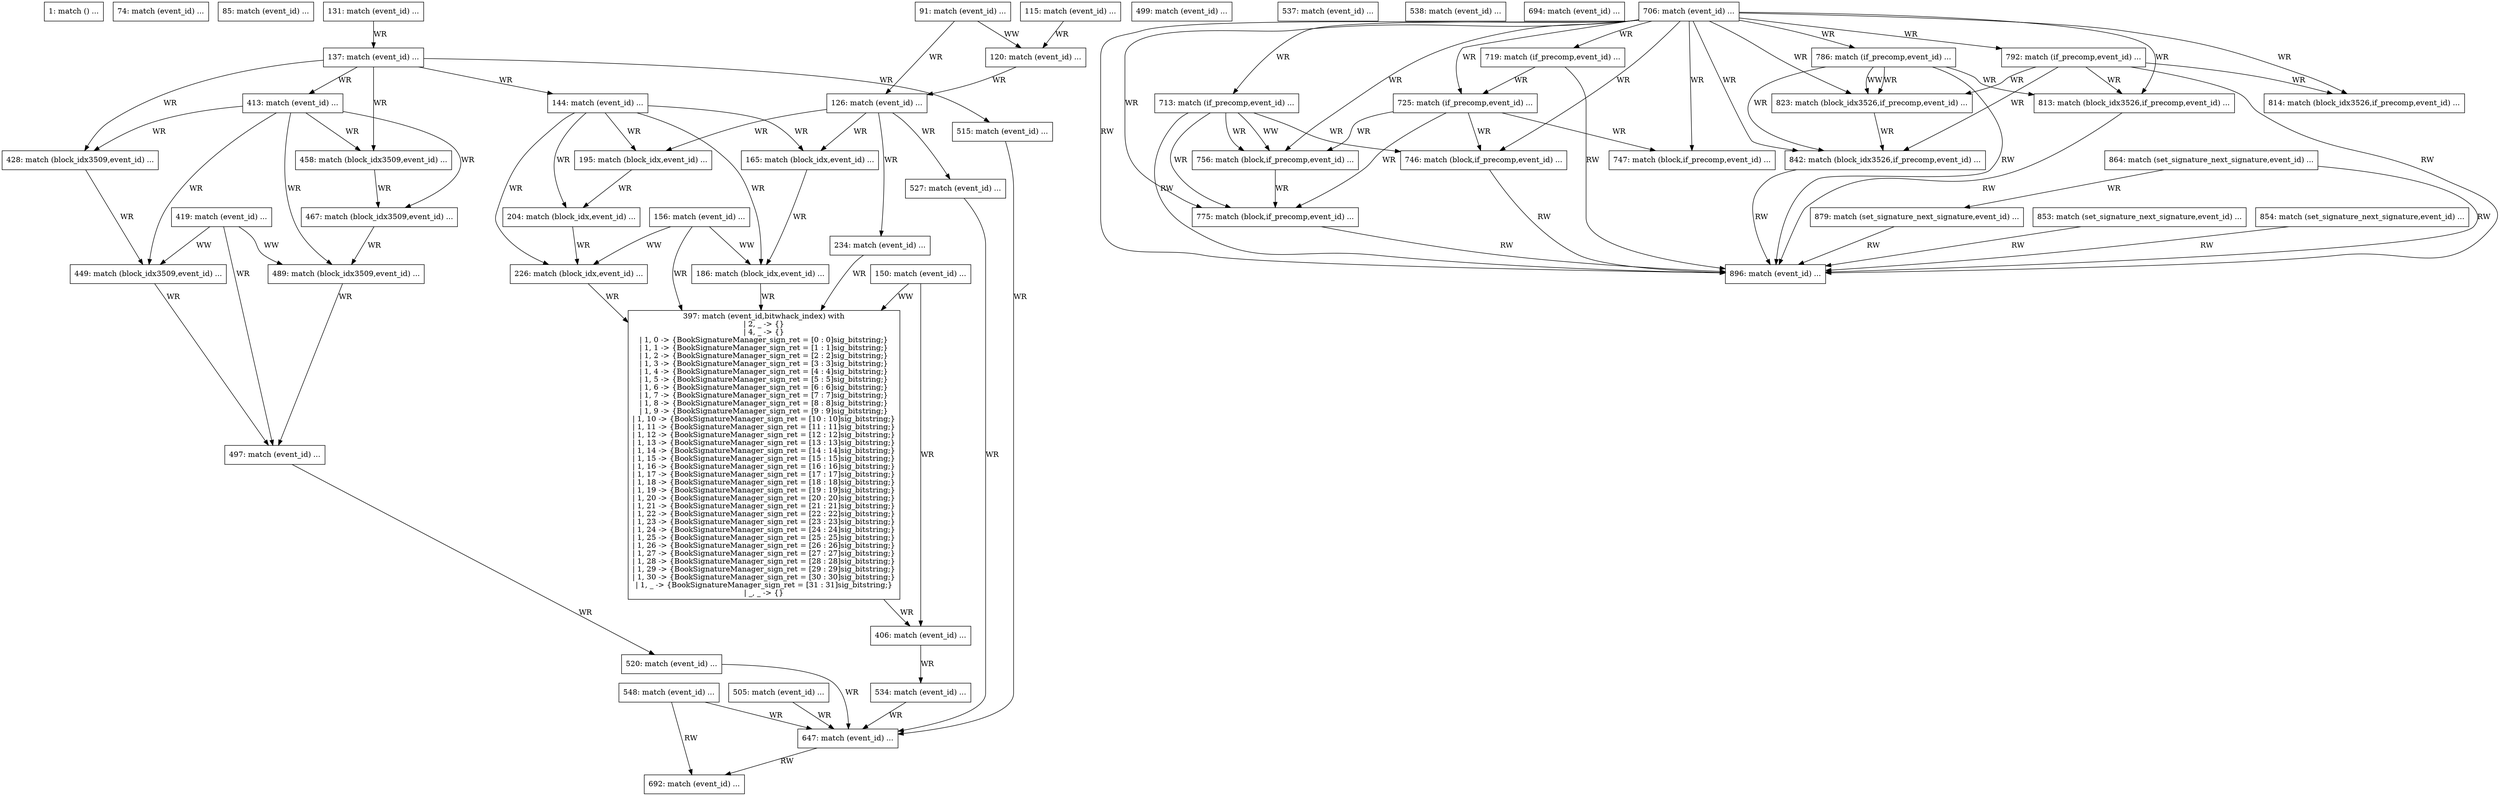 digraph G {
  "1: match () ...
" [shape=box, ];
  "74: match (event_id) ...
" [shape=box, ];
  "85: match (event_id) ...
" [shape=box, ];
  "91: match (event_id) ...
" [shape=box, ];
  "115: match (event_id) ...
" [shape=box, ];
  "120: match (event_id) ...
" [shape=box, ];
  "126: match (event_id) ...
" [shape=box, ];
  "131: match (event_id) ...
" [shape=box, ];
  "137: match (event_id) ...
" [shape=box, ];
  "144: match (event_id) ...
" [shape=box, ];
  "150: match (event_id) ...
" [shape=box, ];
  "156: match (event_id) ...
" [shape=box, ];
  "165: match (block_idx,event_id) ...
" [shape=box, ];
  "186: match (block_idx,event_id) ...
" [shape=box, ];
  "195: match (block_idx,event_id) ...
" [shape=box, ];
  "204: match (block_idx,event_id) ...
" [shape=box, ];
  "226: match (block_idx,event_id) ...
" [shape=box, ];
  "234: match (event_id) ...
" [shape=box, ];
  "397: match (event_id,bitwhack_index) with
| 2, _ -> {}
| 4, _ -> {}
| 1, 0 -> {BookSignatureManager_sign_ret = [0 : 0]sig_bitstring;}
| 1, 1 -> {BookSignatureManager_sign_ret = [1 : 1]sig_bitstring;}
| 1, 2 -> {BookSignatureManager_sign_ret = [2 : 2]sig_bitstring;}
| 1, 3 -> {BookSignatureManager_sign_ret = [3 : 3]sig_bitstring;}
| 1, 4 -> {BookSignatureManager_sign_ret = [4 : 4]sig_bitstring;}
| 1, 5 -> {BookSignatureManager_sign_ret = [5 : 5]sig_bitstring;}
| 1, 6 -> {BookSignatureManager_sign_ret = [6 : 6]sig_bitstring;}
| 1, 7 -> {BookSignatureManager_sign_ret = [7 : 7]sig_bitstring;}
| 1, 8 -> {BookSignatureManager_sign_ret = [8 : 8]sig_bitstring;}
| 1, 9 -> {BookSignatureManager_sign_ret = [9 : 9]sig_bitstring;}
| 1, 10 -> {BookSignatureManager_sign_ret = [10 : 10]sig_bitstring;}
| 1, 11 -> {BookSignatureManager_sign_ret = [11 : 11]sig_bitstring;}
| 1, 12 -> {BookSignatureManager_sign_ret = [12 : 12]sig_bitstring;}
| 1, 13 -> {BookSignatureManager_sign_ret = [13 : 13]sig_bitstring;}
| 1, 14 -> {BookSignatureManager_sign_ret = [14 : 14]sig_bitstring;}
| 1, 15 -> {BookSignatureManager_sign_ret = [15 : 15]sig_bitstring;}
| 1, 16 -> {BookSignatureManager_sign_ret = [16 : 16]sig_bitstring;}
| 1, 17 -> {BookSignatureManager_sign_ret = [17 : 17]sig_bitstring;}
| 1, 18 -> {BookSignatureManager_sign_ret = [18 : 18]sig_bitstring;}
| 1, 19 -> {BookSignatureManager_sign_ret = [19 : 19]sig_bitstring;}
| 1, 20 -> {BookSignatureManager_sign_ret = [20 : 20]sig_bitstring;}
| 1, 21 -> {BookSignatureManager_sign_ret = [21 : 21]sig_bitstring;}
| 1, 22 -> {BookSignatureManager_sign_ret = [22 : 22]sig_bitstring;}
| 1, 23 -> {BookSignatureManager_sign_ret = [23 : 23]sig_bitstring;}
| 1, 24 -> {BookSignatureManager_sign_ret = [24 : 24]sig_bitstring;}
| 1, 25 -> {BookSignatureManager_sign_ret = [25 : 25]sig_bitstring;}
| 1, 26 -> {BookSignatureManager_sign_ret = [26 : 26]sig_bitstring;}
| 1, 27 -> {BookSignatureManager_sign_ret = [27 : 27]sig_bitstring;}
| 1, 28 -> {BookSignatureManager_sign_ret = [28 : 28]sig_bitstring;}
| 1, 29 -> {BookSignatureManager_sign_ret = [29 : 29]sig_bitstring;}
| 1, 30 -> {BookSignatureManager_sign_ret = [30 : 30]sig_bitstring;}
| 1, _ -> {BookSignatureManager_sign_ret = [31 : 31]sig_bitstring;}
| _, _ -> {}" [
  shape=box, ];
  "406: match (event_id) ...
" [shape=box, ];
  "413: match (event_id) ...
" [shape=box, ];
  "419: match (event_id) ...
" [shape=box, ];
  "428: match (block_idx3509,event_id) ...
" [shape=box, ];
  "449: match (block_idx3509,event_id) ...
" [shape=box, ];
  "458: match (block_idx3509,event_id) ...
" [shape=box, ];
  "467: match (block_idx3509,event_id) ...
" [shape=box, ];
  "489: match (block_idx3509,event_id) ...
" [shape=box, ];
  "497: match (event_id) ...
" [shape=box, ];
  "499: match (event_id) ...
" [shape=box, ];
  "505: match (event_id) ...
" [shape=box, ];
  "515: match (event_id) ...
" [shape=box, ];
  "520: match (event_id) ...
" [shape=box, ];
  "527: match (event_id) ...
" [shape=box, ];
  "534: match (event_id) ...
" [shape=box, ];
  "537: match (event_id) ...
" [shape=box, ];
  "538: match (event_id) ...
" [shape=box, ];
  "548: match (event_id) ...
" [shape=box, ];
  "647: match (event_id) ...
" [shape=box, ];
  "692: match (event_id) ...
" [shape=box, ];
  "694: match (event_id) ...
" [shape=box, ];
  "706: match (event_id) ...
" [shape=box, ];
  "713: match (if_precomp,event_id) ...
" [shape=box, ];
  "719: match (if_precomp,event_id) ...
" [shape=box, ];
  "725: match (if_precomp,event_id) ...
" [shape=box, ];
  "746: match (block,if_precomp,event_id) ...
" [shape=box, ];
  "747: match (block,if_precomp,event_id) ...
" [shape=box, ];
  "756: match (block,if_precomp,event_id) ...
" [shape=box, ];
  "775: match (block,if_precomp,event_id) ...
" [shape=box, ];
  "786: match (if_precomp,event_id) ...
" [shape=box, ];
  "792: match (if_precomp,event_id) ...
" [shape=box, ];
  "813: match (block_idx3526,if_precomp,event_id) ...
" [shape=box, ];
  "814: match (block_idx3526,if_precomp,event_id) ...
" [shape=box, ];
  "823: match (block_idx3526,if_precomp,event_id) ...
" [shape=box, ];
  "842: match (block_idx3526,if_precomp,event_id) ...
" [shape=box, ];
  "853: match (set_signature_next_signature,event_id) ...
" [shape=box, ];
  "854: match (set_signature_next_signature,event_id) ...
" [shape=box, ];
  "864: match (set_signature_next_signature,event_id) ...
" [shape=box, ];
  "879: match (set_signature_next_signature,event_id) ...
" [shape=box, ];
  "896: match (event_id) ...
" [shape=box, ];
  
  
  "91: match (event_id) ...
" -> "120: match (event_id) ...
" [label="WW", ];
  "91: match (event_id) ...
" -> "126: match (event_id) ...
" [label="WR", ];
  "115: match (event_id) ...
" -> "120: match (event_id) ...
" [label="WR", ];
  "120: match (event_id) ...
" -> "126: match (event_id) ...
" [label="WR", ];
  "126: match (event_id) ...
" -> "165: match (block_idx,event_id) ...
" [
  label="WR", ];
  "126: match (event_id) ...
" -> "195: match (block_idx,event_id) ...
" [
  label="WR", ];
  "126: match (event_id) ...
" -> "234: match (event_id) ...
" [label="WR", ];
  "126: match (event_id) ...
" -> "527: match (event_id) ...
" [label="WR", ];
  "131: match (event_id) ...
" -> "137: match (event_id) ...
" [label="WR", ];
  "137: match (event_id) ...
" -> "144: match (event_id) ...
" [label="WR", ];
  "137: match (event_id) ...
" -> "413: match (event_id) ...
" [label="WR", ];
  "137: match (event_id) ...
" -> "428: match (block_idx3509,event_id) ...
" [
  label="WR", ];
  "137: match (event_id) ...
" -> "458: match (block_idx3509,event_id) ...
" [
  label="WR", ];
  "137: match (event_id) ...
" -> "515: match (event_id) ...
" [label="WR", ];
  "144: match (event_id) ...
" -> "165: match (block_idx,event_id) ...
" [
  label="WR", ];
  "144: match (event_id) ...
" -> "186: match (block_idx,event_id) ...
" [
  label="WR", ];
  "144: match (event_id) ...
" -> "195: match (block_idx,event_id) ...
" [
  label="WR", ];
  "144: match (event_id) ...
" -> "204: match (block_idx,event_id) ...
" [
  label="WR", ];
  "144: match (event_id) ...
" -> "226: match (block_idx,event_id) ...
" [
  label="WR", ];
  "150: match (event_id) ...
" -> "397: match (event_id,bitwhack_index) with
| 2, _ -> {}
| 4, _ -> {}
| 1, 0 -> {BookSignatureManager_sign_ret = [0 : 0]sig_bitstring;}
| 1, 1 -> {BookSignatureManager_sign_ret = [1 : 1]sig_bitstring;}
| 1, 2 -> {BookSignatureManager_sign_ret = [2 : 2]sig_bitstring;}
| 1, 3 -> {BookSignatureManager_sign_ret = [3 : 3]sig_bitstring;}
| 1, 4 -> {BookSignatureManager_sign_ret = [4 : 4]sig_bitstring;}
| 1, 5 -> {BookSignatureManager_sign_ret = [5 : 5]sig_bitstring;}
| 1, 6 -> {BookSignatureManager_sign_ret = [6 : 6]sig_bitstring;}
| 1, 7 -> {BookSignatureManager_sign_ret = [7 : 7]sig_bitstring;}
| 1, 8 -> {BookSignatureManager_sign_ret = [8 : 8]sig_bitstring;}
| 1, 9 -> {BookSignatureManager_sign_ret = [9 : 9]sig_bitstring;}
| 1, 10 -> {BookSignatureManager_sign_ret = [10 : 10]sig_bitstring;}
| 1, 11 -> {BookSignatureManager_sign_ret = [11 : 11]sig_bitstring;}
| 1, 12 -> {BookSignatureManager_sign_ret = [12 : 12]sig_bitstring;}
| 1, 13 -> {BookSignatureManager_sign_ret = [13 : 13]sig_bitstring;}
| 1, 14 -> {BookSignatureManager_sign_ret = [14 : 14]sig_bitstring;}
| 1, 15 -> {BookSignatureManager_sign_ret = [15 : 15]sig_bitstring;}
| 1, 16 -> {BookSignatureManager_sign_ret = [16 : 16]sig_bitstring;}
| 1, 17 -> {BookSignatureManager_sign_ret = [17 : 17]sig_bitstring;}
| 1, 18 -> {BookSignatureManager_sign_ret = [18 : 18]sig_bitstring;}
| 1, 19 -> {BookSignatureManager_sign_ret = [19 : 19]sig_bitstring;}
| 1, 20 -> {BookSignatureManager_sign_ret = [20 : 20]sig_bitstring;}
| 1, 21 -> {BookSignatureManager_sign_ret = [21 : 21]sig_bitstring;}
| 1, 22 -> {BookSignatureManager_sign_ret = [22 : 22]sig_bitstring;}
| 1, 23 -> {BookSignatureManager_sign_ret = [23 : 23]sig_bitstring;}
| 1, 24 -> {BookSignatureManager_sign_ret = [24 : 24]sig_bitstring;}
| 1, 25 -> {BookSignatureManager_sign_ret = [25 : 25]sig_bitstring;}
| 1, 26 -> {BookSignatureManager_sign_ret = [26 : 26]sig_bitstring;}
| 1, 27 -> {BookSignatureManager_sign_ret = [27 : 27]sig_bitstring;}
| 1, 28 -> {BookSignatureManager_sign_ret = [28 : 28]sig_bitstring;}
| 1, 29 -> {BookSignatureManager_sign_ret = [29 : 29]sig_bitstring;}
| 1, 30 -> {BookSignatureManager_sign_ret = [30 : 30]sig_bitstring;}
| 1, _ -> {BookSignatureManager_sign_ret = [31 : 31]sig_bitstring;}
| _, _ -> {}" [
  label="WW", ];
  "150: match (event_id) ...
" -> "406: match (event_id) ...
" [label="WR", ];
  "156: match (event_id) ...
" -> "186: match (block_idx,event_id) ...
" [
  label="WW", ];
  "156: match (event_id) ...
" -> "226: match (block_idx,event_id) ...
" [
  label="WW", ];
  "156: match (event_id) ...
" -> "397: match (event_id,bitwhack_index) with
| 2, _ -> {}
| 4, _ -> {}
| 1, 0 -> {BookSignatureManager_sign_ret = [0 : 0]sig_bitstring;}
| 1, 1 -> {BookSignatureManager_sign_ret = [1 : 1]sig_bitstring;}
| 1, 2 -> {BookSignatureManager_sign_ret = [2 : 2]sig_bitstring;}
| 1, 3 -> {BookSignatureManager_sign_ret = [3 : 3]sig_bitstring;}
| 1, 4 -> {BookSignatureManager_sign_ret = [4 : 4]sig_bitstring;}
| 1, 5 -> {BookSignatureManager_sign_ret = [5 : 5]sig_bitstring;}
| 1, 6 -> {BookSignatureManager_sign_ret = [6 : 6]sig_bitstring;}
| 1, 7 -> {BookSignatureManager_sign_ret = [7 : 7]sig_bitstring;}
| 1, 8 -> {BookSignatureManager_sign_ret = [8 : 8]sig_bitstring;}
| 1, 9 -> {BookSignatureManager_sign_ret = [9 : 9]sig_bitstring;}
| 1, 10 -> {BookSignatureManager_sign_ret = [10 : 10]sig_bitstring;}
| 1, 11 -> {BookSignatureManager_sign_ret = [11 : 11]sig_bitstring;}
| 1, 12 -> {BookSignatureManager_sign_ret = [12 : 12]sig_bitstring;}
| 1, 13 -> {BookSignatureManager_sign_ret = [13 : 13]sig_bitstring;}
| 1, 14 -> {BookSignatureManager_sign_ret = [14 : 14]sig_bitstring;}
| 1, 15 -> {BookSignatureManager_sign_ret = [15 : 15]sig_bitstring;}
| 1, 16 -> {BookSignatureManager_sign_ret = [16 : 16]sig_bitstring;}
| 1, 17 -> {BookSignatureManager_sign_ret = [17 : 17]sig_bitstring;}
| 1, 18 -> {BookSignatureManager_sign_ret = [18 : 18]sig_bitstring;}
| 1, 19 -> {BookSignatureManager_sign_ret = [19 : 19]sig_bitstring;}
| 1, 20 -> {BookSignatureManager_sign_ret = [20 : 20]sig_bitstring;}
| 1, 21 -> {BookSignatureManager_sign_ret = [21 : 21]sig_bitstring;}
| 1, 22 -> {BookSignatureManager_sign_ret = [22 : 22]sig_bitstring;}
| 1, 23 -> {BookSignatureManager_sign_ret = [23 : 23]sig_bitstring;}
| 1, 24 -> {BookSignatureManager_sign_ret = [24 : 24]sig_bitstring;}
| 1, 25 -> {BookSignatureManager_sign_ret = [25 : 25]sig_bitstring;}
| 1, 26 -> {BookSignatureManager_sign_ret = [26 : 26]sig_bitstring;}
| 1, 27 -> {BookSignatureManager_sign_ret = [27 : 27]sig_bitstring;}
| 1, 28 -> {BookSignatureManager_sign_ret = [28 : 28]sig_bitstring;}
| 1, 29 -> {BookSignatureManager_sign_ret = [29 : 29]sig_bitstring;}
| 1, 30 -> {BookSignatureManager_sign_ret = [30 : 30]sig_bitstring;}
| 1, _ -> {BookSignatureManager_sign_ret = [31 : 31]sig_bitstring;}
| _, _ -> {}" [
  label="WR", ];
  "165: match (block_idx,event_id) ...
" -> "186: match (block_idx,event_id) ...
" [
  label="WR", ];
  "186: match (block_idx,event_id) ...
" -> "397: match (event_id,bitwhack_index) with
| 2, _ -> {}
| 4, _ -> {}
| 1, 0 -> {BookSignatureManager_sign_ret = [0 : 0]sig_bitstring;}
| 1, 1 -> {BookSignatureManager_sign_ret = [1 : 1]sig_bitstring;}
| 1, 2 -> {BookSignatureManager_sign_ret = [2 : 2]sig_bitstring;}
| 1, 3 -> {BookSignatureManager_sign_ret = [3 : 3]sig_bitstring;}
| 1, 4 -> {BookSignatureManager_sign_ret = [4 : 4]sig_bitstring;}
| 1, 5 -> {BookSignatureManager_sign_ret = [5 : 5]sig_bitstring;}
| 1, 6 -> {BookSignatureManager_sign_ret = [6 : 6]sig_bitstring;}
| 1, 7 -> {BookSignatureManager_sign_ret = [7 : 7]sig_bitstring;}
| 1, 8 -> {BookSignatureManager_sign_ret = [8 : 8]sig_bitstring;}
| 1, 9 -> {BookSignatureManager_sign_ret = [9 : 9]sig_bitstring;}
| 1, 10 -> {BookSignatureManager_sign_ret = [10 : 10]sig_bitstring;}
| 1, 11 -> {BookSignatureManager_sign_ret = [11 : 11]sig_bitstring;}
| 1, 12 -> {BookSignatureManager_sign_ret = [12 : 12]sig_bitstring;}
| 1, 13 -> {BookSignatureManager_sign_ret = [13 : 13]sig_bitstring;}
| 1, 14 -> {BookSignatureManager_sign_ret = [14 : 14]sig_bitstring;}
| 1, 15 -> {BookSignatureManager_sign_ret = [15 : 15]sig_bitstring;}
| 1, 16 -> {BookSignatureManager_sign_ret = [16 : 16]sig_bitstring;}
| 1, 17 -> {BookSignatureManager_sign_ret = [17 : 17]sig_bitstring;}
| 1, 18 -> {BookSignatureManager_sign_ret = [18 : 18]sig_bitstring;}
| 1, 19 -> {BookSignatureManager_sign_ret = [19 : 19]sig_bitstring;}
| 1, 20 -> {BookSignatureManager_sign_ret = [20 : 20]sig_bitstring;}
| 1, 21 -> {BookSignatureManager_sign_ret = [21 : 21]sig_bitstring;}
| 1, 22 -> {BookSignatureManager_sign_ret = [22 : 22]sig_bitstring;}
| 1, 23 -> {BookSignatureManager_sign_ret = [23 : 23]sig_bitstring;}
| 1, 24 -> {BookSignatureManager_sign_ret = [24 : 24]sig_bitstring;}
| 1, 25 -> {BookSignatureManager_sign_ret = [25 : 25]sig_bitstring;}
| 1, 26 -> {BookSignatureManager_sign_ret = [26 : 26]sig_bitstring;}
| 1, 27 -> {BookSignatureManager_sign_ret = [27 : 27]sig_bitstring;}
| 1, 28 -> {BookSignatureManager_sign_ret = [28 : 28]sig_bitstring;}
| 1, 29 -> {BookSignatureManager_sign_ret = [29 : 29]sig_bitstring;}
| 1, 30 -> {BookSignatureManager_sign_ret = [30 : 30]sig_bitstring;}
| 1, _ -> {BookSignatureManager_sign_ret = [31 : 31]sig_bitstring;}
| _, _ -> {}" [
  label="WR", ];
  "195: match (block_idx,event_id) ...
" -> "204: match (block_idx,event_id) ...
" [
  label="WR", ];
  "204: match (block_idx,event_id) ...
" -> "226: match (block_idx,event_id) ...
" [
  label="WR", ];
  "226: match (block_idx,event_id) ...
" -> "397: match (event_id,bitwhack_index) with
| 2, _ -> {}
| 4, _ -> {}
| 1, 0 -> {BookSignatureManager_sign_ret = [0 : 0]sig_bitstring;}
| 1, 1 -> {BookSignatureManager_sign_ret = [1 : 1]sig_bitstring;}
| 1, 2 -> {BookSignatureManager_sign_ret = [2 : 2]sig_bitstring;}
| 1, 3 -> {BookSignatureManager_sign_ret = [3 : 3]sig_bitstring;}
| 1, 4 -> {BookSignatureManager_sign_ret = [4 : 4]sig_bitstring;}
| 1, 5 -> {BookSignatureManager_sign_ret = [5 : 5]sig_bitstring;}
| 1, 6 -> {BookSignatureManager_sign_ret = [6 : 6]sig_bitstring;}
| 1, 7 -> {BookSignatureManager_sign_ret = [7 : 7]sig_bitstring;}
| 1, 8 -> {BookSignatureManager_sign_ret = [8 : 8]sig_bitstring;}
| 1, 9 -> {BookSignatureManager_sign_ret = [9 : 9]sig_bitstring;}
| 1, 10 -> {BookSignatureManager_sign_ret = [10 : 10]sig_bitstring;}
| 1, 11 -> {BookSignatureManager_sign_ret = [11 : 11]sig_bitstring;}
| 1, 12 -> {BookSignatureManager_sign_ret = [12 : 12]sig_bitstring;}
| 1, 13 -> {BookSignatureManager_sign_ret = [13 : 13]sig_bitstring;}
| 1, 14 -> {BookSignatureManager_sign_ret = [14 : 14]sig_bitstring;}
| 1, 15 -> {BookSignatureManager_sign_ret = [15 : 15]sig_bitstring;}
| 1, 16 -> {BookSignatureManager_sign_ret = [16 : 16]sig_bitstring;}
| 1, 17 -> {BookSignatureManager_sign_ret = [17 : 17]sig_bitstring;}
| 1, 18 -> {BookSignatureManager_sign_ret = [18 : 18]sig_bitstring;}
| 1, 19 -> {BookSignatureManager_sign_ret = [19 : 19]sig_bitstring;}
| 1, 20 -> {BookSignatureManager_sign_ret = [20 : 20]sig_bitstring;}
| 1, 21 -> {BookSignatureManager_sign_ret = [21 : 21]sig_bitstring;}
| 1, 22 -> {BookSignatureManager_sign_ret = [22 : 22]sig_bitstring;}
| 1, 23 -> {BookSignatureManager_sign_ret = [23 : 23]sig_bitstring;}
| 1, 24 -> {BookSignatureManager_sign_ret = [24 : 24]sig_bitstring;}
| 1, 25 -> {BookSignatureManager_sign_ret = [25 : 25]sig_bitstring;}
| 1, 26 -> {BookSignatureManager_sign_ret = [26 : 26]sig_bitstring;}
| 1, 27 -> {BookSignatureManager_sign_ret = [27 : 27]sig_bitstring;}
| 1, 28 -> {BookSignatureManager_sign_ret = [28 : 28]sig_bitstring;}
| 1, 29 -> {BookSignatureManager_sign_ret = [29 : 29]sig_bitstring;}
| 1, 30 -> {BookSignatureManager_sign_ret = [30 : 30]sig_bitstring;}
| 1, _ -> {BookSignatureManager_sign_ret = [31 : 31]sig_bitstring;}
| _, _ -> {}" [
  label="WR", ];
  "234: match (event_id) ...
" -> "397: match (event_id,bitwhack_index) with
| 2, _ -> {}
| 4, _ -> {}
| 1, 0 -> {BookSignatureManager_sign_ret = [0 : 0]sig_bitstring;}
| 1, 1 -> {BookSignatureManager_sign_ret = [1 : 1]sig_bitstring;}
| 1, 2 -> {BookSignatureManager_sign_ret = [2 : 2]sig_bitstring;}
| 1, 3 -> {BookSignatureManager_sign_ret = [3 : 3]sig_bitstring;}
| 1, 4 -> {BookSignatureManager_sign_ret = [4 : 4]sig_bitstring;}
| 1, 5 -> {BookSignatureManager_sign_ret = [5 : 5]sig_bitstring;}
| 1, 6 -> {BookSignatureManager_sign_ret = [6 : 6]sig_bitstring;}
| 1, 7 -> {BookSignatureManager_sign_ret = [7 : 7]sig_bitstring;}
| 1, 8 -> {BookSignatureManager_sign_ret = [8 : 8]sig_bitstring;}
| 1, 9 -> {BookSignatureManager_sign_ret = [9 : 9]sig_bitstring;}
| 1, 10 -> {BookSignatureManager_sign_ret = [10 : 10]sig_bitstring;}
| 1, 11 -> {BookSignatureManager_sign_ret = [11 : 11]sig_bitstring;}
| 1, 12 -> {BookSignatureManager_sign_ret = [12 : 12]sig_bitstring;}
| 1, 13 -> {BookSignatureManager_sign_ret = [13 : 13]sig_bitstring;}
| 1, 14 -> {BookSignatureManager_sign_ret = [14 : 14]sig_bitstring;}
| 1, 15 -> {BookSignatureManager_sign_ret = [15 : 15]sig_bitstring;}
| 1, 16 -> {BookSignatureManager_sign_ret = [16 : 16]sig_bitstring;}
| 1, 17 -> {BookSignatureManager_sign_ret = [17 : 17]sig_bitstring;}
| 1, 18 -> {BookSignatureManager_sign_ret = [18 : 18]sig_bitstring;}
| 1, 19 -> {BookSignatureManager_sign_ret = [19 : 19]sig_bitstring;}
| 1, 20 -> {BookSignatureManager_sign_ret = [20 : 20]sig_bitstring;}
| 1, 21 -> {BookSignatureManager_sign_ret = [21 : 21]sig_bitstring;}
| 1, 22 -> {BookSignatureManager_sign_ret = [22 : 22]sig_bitstring;}
| 1, 23 -> {BookSignatureManager_sign_ret = [23 : 23]sig_bitstring;}
| 1, 24 -> {BookSignatureManager_sign_ret = [24 : 24]sig_bitstring;}
| 1, 25 -> {BookSignatureManager_sign_ret = [25 : 25]sig_bitstring;}
| 1, 26 -> {BookSignatureManager_sign_ret = [26 : 26]sig_bitstring;}
| 1, 27 -> {BookSignatureManager_sign_ret = [27 : 27]sig_bitstring;}
| 1, 28 -> {BookSignatureManager_sign_ret = [28 : 28]sig_bitstring;}
| 1, 29 -> {BookSignatureManager_sign_ret = [29 : 29]sig_bitstring;}
| 1, 30 -> {BookSignatureManager_sign_ret = [30 : 30]sig_bitstring;}
| 1, _ -> {BookSignatureManager_sign_ret = [31 : 31]sig_bitstring;}
| _, _ -> {}" [
  label="WR", ];
  "397: match (event_id,bitwhack_index) with
| 2, _ -> {}
| 4, _ -> {}
| 1, 0 -> {BookSignatureManager_sign_ret = [0 : 0]sig_bitstring;}
| 1, 1 -> {BookSignatureManager_sign_ret = [1 : 1]sig_bitstring;}
| 1, 2 -> {BookSignatureManager_sign_ret = [2 : 2]sig_bitstring;}
| 1, 3 -> {BookSignatureManager_sign_ret = [3 : 3]sig_bitstring;}
| 1, 4 -> {BookSignatureManager_sign_ret = [4 : 4]sig_bitstring;}
| 1, 5 -> {BookSignatureManager_sign_ret = [5 : 5]sig_bitstring;}
| 1, 6 -> {BookSignatureManager_sign_ret = [6 : 6]sig_bitstring;}
| 1, 7 -> {BookSignatureManager_sign_ret = [7 : 7]sig_bitstring;}
| 1, 8 -> {BookSignatureManager_sign_ret = [8 : 8]sig_bitstring;}
| 1, 9 -> {BookSignatureManager_sign_ret = [9 : 9]sig_bitstring;}
| 1, 10 -> {BookSignatureManager_sign_ret = [10 : 10]sig_bitstring;}
| 1, 11 -> {BookSignatureManager_sign_ret = [11 : 11]sig_bitstring;}
| 1, 12 -> {BookSignatureManager_sign_ret = [12 : 12]sig_bitstring;}
| 1, 13 -> {BookSignatureManager_sign_ret = [13 : 13]sig_bitstring;}
| 1, 14 -> {BookSignatureManager_sign_ret = [14 : 14]sig_bitstring;}
| 1, 15 -> {BookSignatureManager_sign_ret = [15 : 15]sig_bitstring;}
| 1, 16 -> {BookSignatureManager_sign_ret = [16 : 16]sig_bitstring;}
| 1, 17 -> {BookSignatureManager_sign_ret = [17 : 17]sig_bitstring;}
| 1, 18 -> {BookSignatureManager_sign_ret = [18 : 18]sig_bitstring;}
| 1, 19 -> {BookSignatureManager_sign_ret = [19 : 19]sig_bitstring;}
| 1, 20 -> {BookSignatureManager_sign_ret = [20 : 20]sig_bitstring;}
| 1, 21 -> {BookSignatureManager_sign_ret = [21 : 21]sig_bitstring;}
| 1, 22 -> {BookSignatureManager_sign_ret = [22 : 22]sig_bitstring;}
| 1, 23 -> {BookSignatureManager_sign_ret = [23 : 23]sig_bitstring;}
| 1, 24 -> {BookSignatureManager_sign_ret = [24 : 24]sig_bitstring;}
| 1, 25 -> {BookSignatureManager_sign_ret = [25 : 25]sig_bitstring;}
| 1, 26 -> {BookSignatureManager_sign_ret = [26 : 26]sig_bitstring;}
| 1, 27 -> {BookSignatureManager_sign_ret = [27 : 27]sig_bitstring;}
| 1, 28 -> {BookSignatureManager_sign_ret = [28 : 28]sig_bitstring;}
| 1, 29 -> {BookSignatureManager_sign_ret = [29 : 29]sig_bitstring;}
| 1, 30 -> {BookSignatureManager_sign_ret = [30 : 30]sig_bitstring;}
| 1, _ -> {BookSignatureManager_sign_ret = [31 : 31]sig_bitstring;}
| _, _ -> {}" -> "406: match (event_id) ...
" [
  label="WR", ];
  "406: match (event_id) ...
" -> "534: match (event_id) ...
" [label="WR", ];
  "413: match (event_id) ...
" -> "428: match (block_idx3509,event_id) ...
" [
  label="WR", ];
  "413: match (event_id) ...
" -> "449: match (block_idx3509,event_id) ...
" [
  label="WR", ];
  "413: match (event_id) ...
" -> "458: match (block_idx3509,event_id) ...
" [
  label="WR", ];
  "413: match (event_id) ...
" -> "467: match (block_idx3509,event_id) ...
" [
  label="WR", ];
  "413: match (event_id) ...
" -> "489: match (block_idx3509,event_id) ...
" [
  label="WR", ];
  "419: match (event_id) ...
" -> "449: match (block_idx3509,event_id) ...
" [
  label="WW", ];
  "419: match (event_id) ...
" -> "489: match (block_idx3509,event_id) ...
" [
  label="WW", ];
  "419: match (event_id) ...
" -> "497: match (event_id) ...
" [label="WR", ];
  "428: match (block_idx3509,event_id) ...
" -> "449: match (block_idx3509,event_id) ...
" [
  label="WR", ];
  "449: match (block_idx3509,event_id) ...
" -> "497: match (event_id) ...
" [
  label="WR", ];
  "458: match (block_idx3509,event_id) ...
" -> "467: match (block_idx3509,event_id) ...
" [
  label="WR", ];
  "467: match (block_idx3509,event_id) ...
" -> "489: match (block_idx3509,event_id) ...
" [
  label="WR", ];
  "489: match (block_idx3509,event_id) ...
" -> "497: match (event_id) ...
" [
  label="WR", ];
  "497: match (event_id) ...
" -> "520: match (event_id) ...
" [label="WR", ];
  "505: match (event_id) ...
" -> "647: match (event_id) ...
" [label="WR", ];
  "515: match (event_id) ...
" -> "647: match (event_id) ...
" [label="WR", ];
  "520: match (event_id) ...
" -> "647: match (event_id) ...
" [label="WR", ];
  "527: match (event_id) ...
" -> "647: match (event_id) ...
" [label="WR", ];
  "534: match (event_id) ...
" -> "647: match (event_id) ...
" [label="WR", ];
  "548: match (event_id) ...
" -> "647: match (event_id) ...
" [label="WR", ];
  "548: match (event_id) ...
" -> "692: match (event_id) ...
" [label="RW", ];
  "647: match (event_id) ...
" -> "692: match (event_id) ...
" [label="RW", ];
  "706: match (event_id) ...
" -> "713: match (if_precomp,event_id) ...
" [
  label="WR", ];
  "706: match (event_id) ...
" -> "719: match (if_precomp,event_id) ...
" [
  label="WR", ];
  "706: match (event_id) ...
" -> "725: match (if_precomp,event_id) ...
" [
  label="WR", ];
  "706: match (event_id) ...
" -> "746: match (block,if_precomp,event_id) ...
" [
  label="WR", ];
  "706: match (event_id) ...
" -> "747: match (block,if_precomp,event_id) ...
" [
  label="WR", ];
  "706: match (event_id) ...
" -> "756: match (block,if_precomp,event_id) ...
" [
  label="WR", ];
  "706: match (event_id) ...
" -> "775: match (block,if_precomp,event_id) ...
" [
  label="WR", ];
  "706: match (event_id) ...
" -> "786: match (if_precomp,event_id) ...
" [
  label="WR", ];
  "706: match (event_id) ...
" -> "792: match (if_precomp,event_id) ...
" [
  label="WR", ];
  "706: match (event_id) ...
" -> "813: match (block_idx3526,if_precomp,event_id) ...
" [
  label="WR", ];
  "706: match (event_id) ...
" -> "814: match (block_idx3526,if_precomp,event_id) ...
" [
  label="WR", ];
  "706: match (event_id) ...
" -> "823: match (block_idx3526,if_precomp,event_id) ...
" [
  label="WR", ];
  "706: match (event_id) ...
" -> "842: match (block_idx3526,if_precomp,event_id) ...
" [
  label="WR", ];
  "706: match (event_id) ...
" -> "896: match (event_id) ...
" [label="RW", ];
  "713: match (if_precomp,event_id) ...
" -> "746: match (block,if_precomp,event_id) ...
" [
  label="WR", ];
  "713: match (if_precomp,event_id) ...
" -> "756: match (block,if_precomp,event_id) ...
" [
  label="WW", ];
  "713: match (if_precomp,event_id) ...
" -> "756: match (block,if_precomp,event_id) ...
" [
  label="WR", ];
  "713: match (if_precomp,event_id) ...
" -> "775: match (block,if_precomp,event_id) ...
" [
  label="WR", ];
  "713: match (if_precomp,event_id) ...
" -> "896: match (event_id) ...
" [
  label="RW", ];
  "719: match (if_precomp,event_id) ...
" -> "725: match (if_precomp,event_id) ...
" [
  label="WR", ];
  "719: match (if_precomp,event_id) ...
" -> "896: match (event_id) ...
" [
  label="RW", ];
  "725: match (if_precomp,event_id) ...
" -> "746: match (block,if_precomp,event_id) ...
" [
  label="WR", ];
  "725: match (if_precomp,event_id) ...
" -> "747: match (block,if_precomp,event_id) ...
" [
  label="WR", ];
  "725: match (if_precomp,event_id) ...
" -> "756: match (block,if_precomp,event_id) ...
" [
  label="WR", ];
  "725: match (if_precomp,event_id) ...
" -> "775: match (block,if_precomp,event_id) ...
" [
  label="WR", ];
  "746: match (block,if_precomp,event_id) ...
" -> "896: match (event_id) ...
" [
  label="RW", ];
  "756: match (block,if_precomp,event_id) ...
" -> "775: match (block,if_precomp,event_id) ...
" [
  label="WR", ];
  "775: match (block,if_precomp,event_id) ...
" -> "896: match (event_id) ...
" [
  label="RW", ];
  "786: match (if_precomp,event_id) ...
" -> "813: match (block_idx3526,if_precomp,event_id) ...
" [
  label="WR", ];
  "786: match (if_precomp,event_id) ...
" -> "823: match (block_idx3526,if_precomp,event_id) ...
" [
  label="WW", ];
  "786: match (if_precomp,event_id) ...
" -> "823: match (block_idx3526,if_precomp,event_id) ...
" [
  label="WR", ];
  "786: match (if_precomp,event_id) ...
" -> "842: match (block_idx3526,if_precomp,event_id) ...
" [
  label="WR", ];
  "786: match (if_precomp,event_id) ...
" -> "896: match (event_id) ...
" [
  label="RW", ];
  "792: match (if_precomp,event_id) ...
" -> "813: match (block_idx3526,if_precomp,event_id) ...
" [
  label="WR", ];
  "792: match (if_precomp,event_id) ...
" -> "814: match (block_idx3526,if_precomp,event_id) ...
" [
  label="WR", ];
  "792: match (if_precomp,event_id) ...
" -> "823: match (block_idx3526,if_precomp,event_id) ...
" [
  label="WR", ];
  "792: match (if_precomp,event_id) ...
" -> "842: match (block_idx3526,if_precomp,event_id) ...
" [
  label="WR", ];
  "792: match (if_precomp,event_id) ...
" -> "896: match (event_id) ...
" [
  label="RW", ];
  "813: match (block_idx3526,if_precomp,event_id) ...
" -> "896: match (event_id) ...
" [
  label="RW", ];
  "823: match (block_idx3526,if_precomp,event_id) ...
" -> "842: match (block_idx3526,if_precomp,event_id) ...
" [
  label="WR", ];
  "842: match (block_idx3526,if_precomp,event_id) ...
" -> "896: match (event_id) ...
" [
  label="RW", ];
  "853: match (set_signature_next_signature,event_id) ...
" -> "896: match (event_id) ...
" [
  label="RW", ];
  "854: match (set_signature_next_signature,event_id) ...
" -> "896: match (event_id) ...
" [
  label="RW", ];
  "864: match (set_signature_next_signature,event_id) ...
" -> "879: match (set_signature_next_signature,event_id) ...
" [
  label="WR", ];
  "864: match (set_signature_next_signature,event_id) ...
" -> "896: match (event_id) ...
" [
  label="RW", ];
  "879: match (set_signature_next_signature,event_id) ...
" -> "896: match (event_id) ...
" [
  label="RW", ];
  
  }